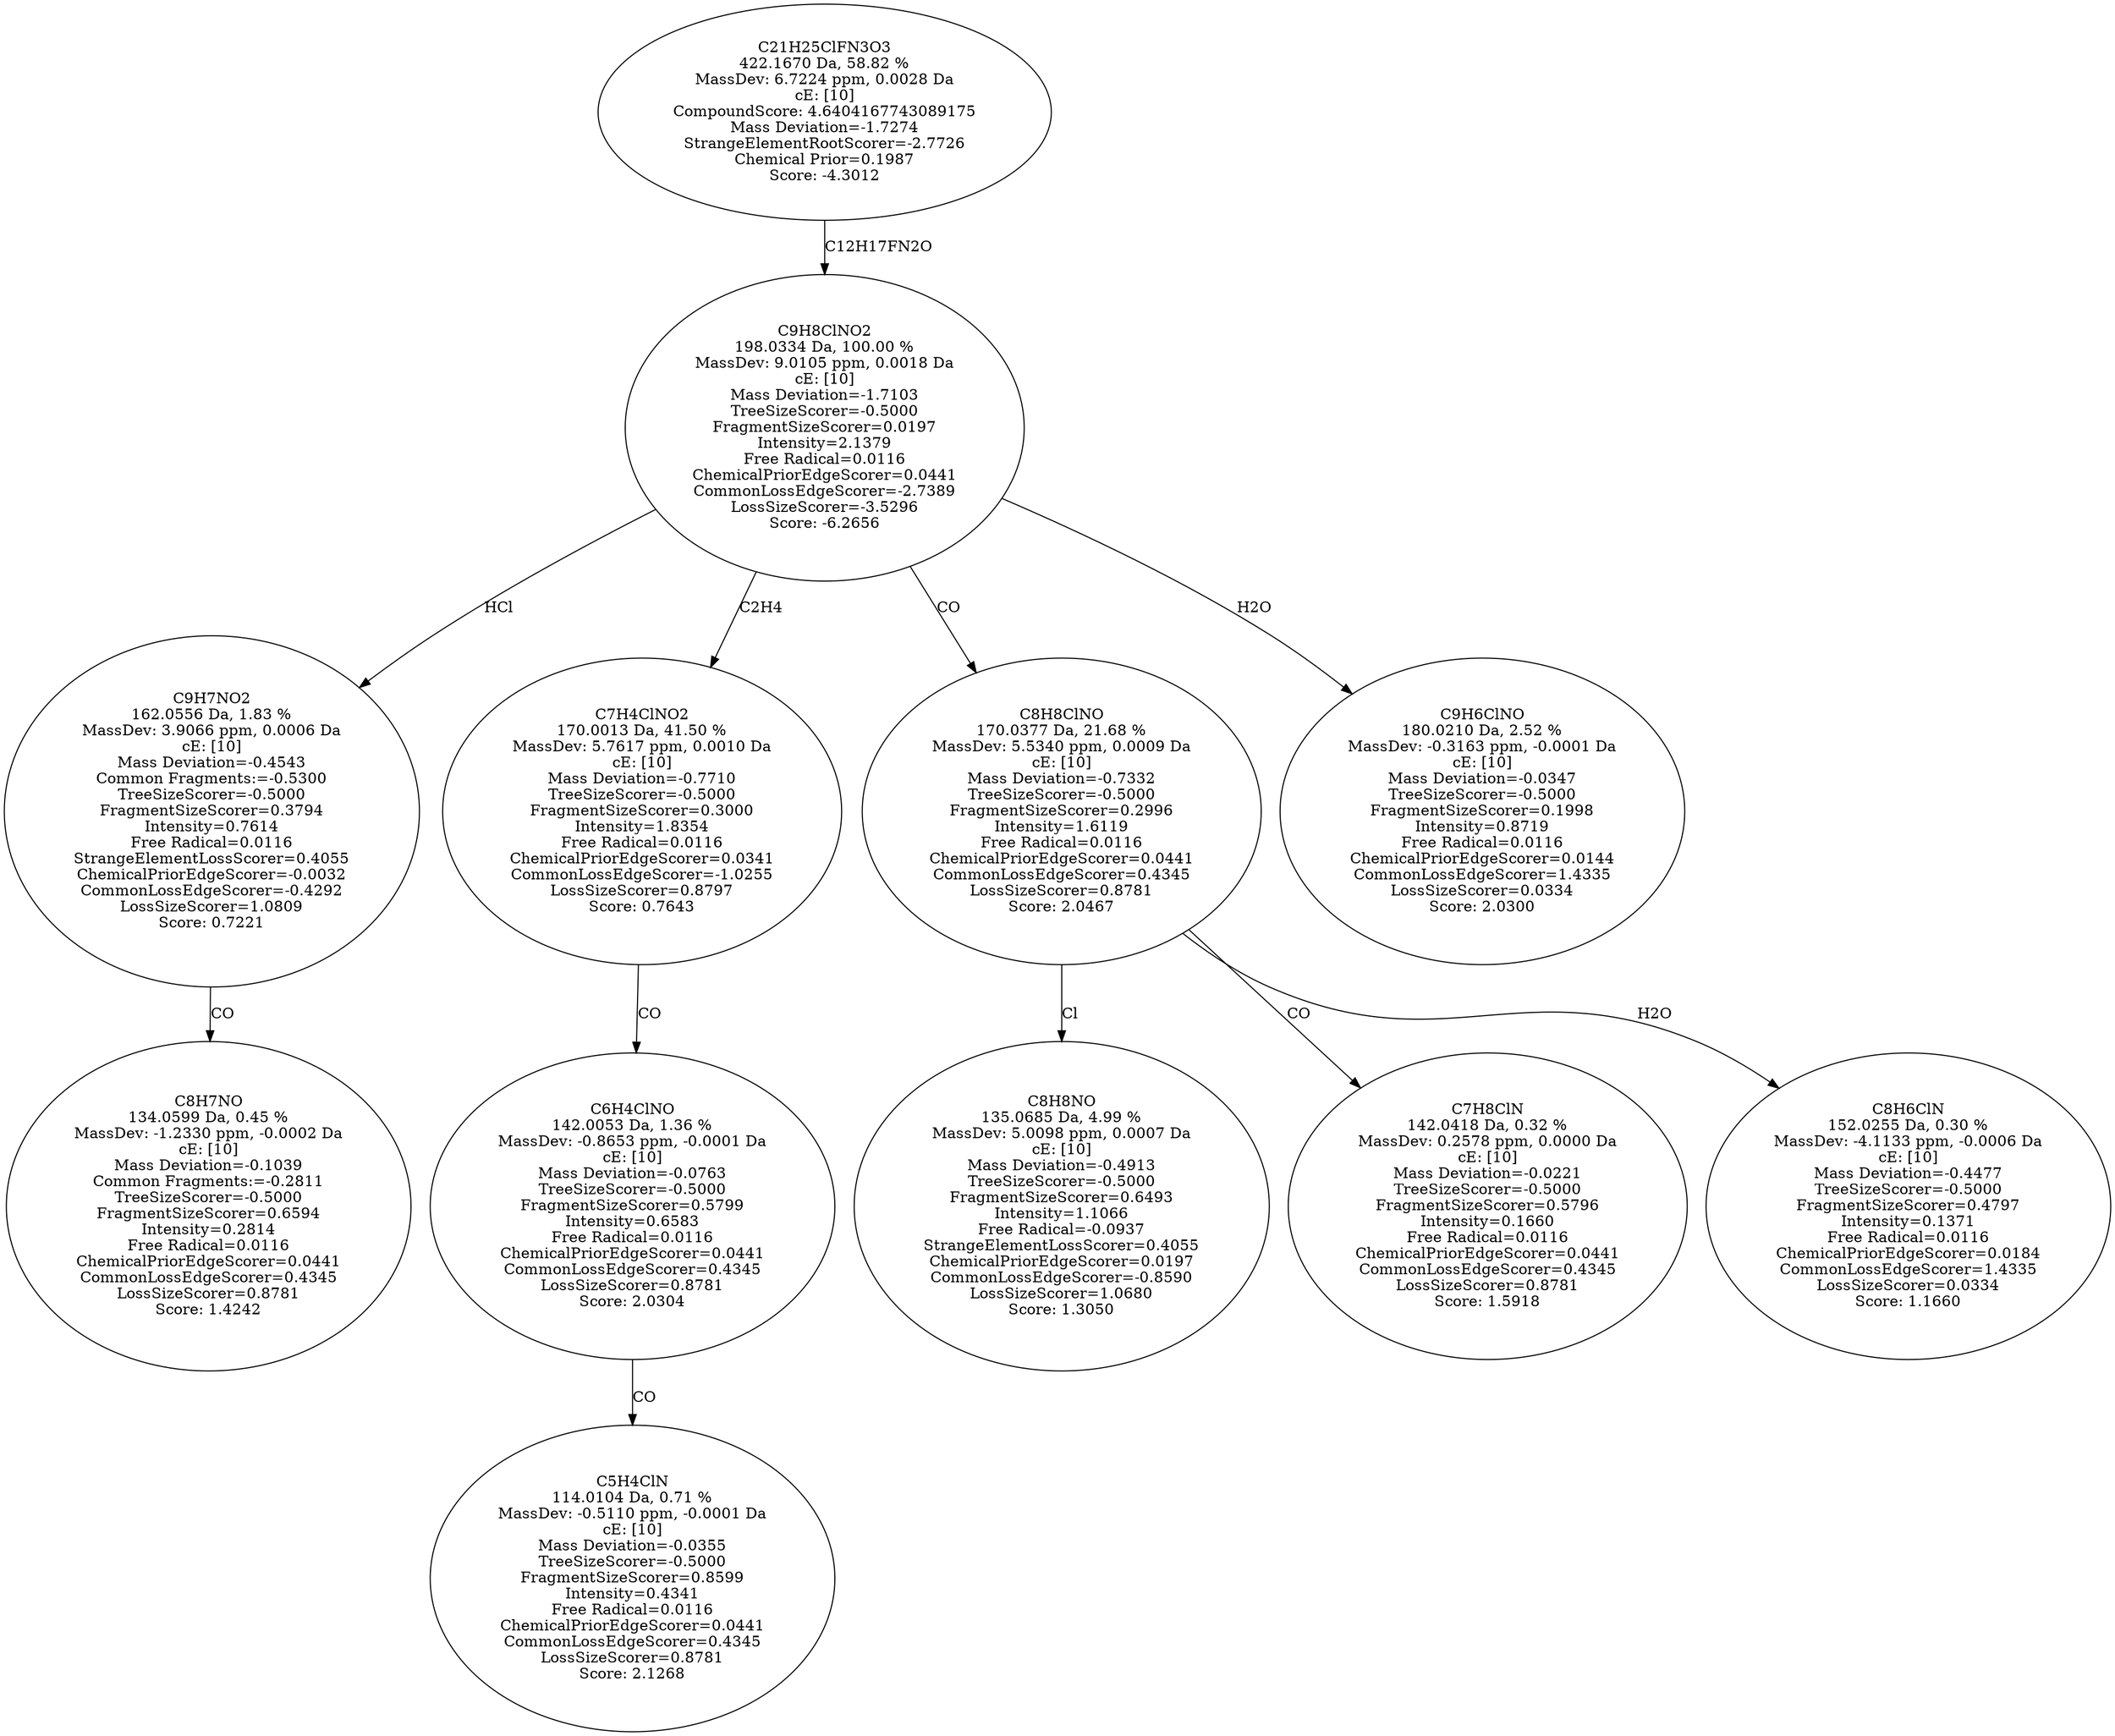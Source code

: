 strict digraph {
v1 [label="C8H7NO\n134.0599 Da, 0.45 %\nMassDev: -1.2330 ppm, -0.0002 Da\ncE: [10]\nMass Deviation=-0.1039\nCommon Fragments:=-0.2811\nTreeSizeScorer=-0.5000\nFragmentSizeScorer=0.6594\nIntensity=0.2814\nFree Radical=0.0116\nChemicalPriorEdgeScorer=0.0441\nCommonLossEdgeScorer=0.4345\nLossSizeScorer=0.8781\nScore: 1.4242"];
v2 [label="C9H7NO2\n162.0556 Da, 1.83 %\nMassDev: 3.9066 ppm, 0.0006 Da\ncE: [10]\nMass Deviation=-0.4543\nCommon Fragments:=-0.5300\nTreeSizeScorer=-0.5000\nFragmentSizeScorer=0.3794\nIntensity=0.7614\nFree Radical=0.0116\nStrangeElementLossScorer=0.4055\nChemicalPriorEdgeScorer=-0.0032\nCommonLossEdgeScorer=-0.4292\nLossSizeScorer=1.0809\nScore: 0.7221"];
v3 [label="C5H4ClN\n114.0104 Da, 0.71 %\nMassDev: -0.5110 ppm, -0.0001 Da\ncE: [10]\nMass Deviation=-0.0355\nTreeSizeScorer=-0.5000\nFragmentSizeScorer=0.8599\nIntensity=0.4341\nFree Radical=0.0116\nChemicalPriorEdgeScorer=0.0441\nCommonLossEdgeScorer=0.4345\nLossSizeScorer=0.8781\nScore: 2.1268"];
v4 [label="C6H4ClNO\n142.0053 Da, 1.36 %\nMassDev: -0.8653 ppm, -0.0001 Da\ncE: [10]\nMass Deviation=-0.0763\nTreeSizeScorer=-0.5000\nFragmentSizeScorer=0.5799\nIntensity=0.6583\nFree Radical=0.0116\nChemicalPriorEdgeScorer=0.0441\nCommonLossEdgeScorer=0.4345\nLossSizeScorer=0.8781\nScore: 2.0304"];
v5 [label="C7H4ClNO2\n170.0013 Da, 41.50 %\nMassDev: 5.7617 ppm, 0.0010 Da\ncE: [10]\nMass Deviation=-0.7710\nTreeSizeScorer=-0.5000\nFragmentSizeScorer=0.3000\nIntensity=1.8354\nFree Radical=0.0116\nChemicalPriorEdgeScorer=0.0341\nCommonLossEdgeScorer=-1.0255\nLossSizeScorer=0.8797\nScore: 0.7643"];
v6 [label="C8H8NO\n135.0685 Da, 4.99 %\nMassDev: 5.0098 ppm, 0.0007 Da\ncE: [10]\nMass Deviation=-0.4913\nTreeSizeScorer=-0.5000\nFragmentSizeScorer=0.6493\nIntensity=1.1066\nFree Radical=-0.0937\nStrangeElementLossScorer=0.4055\nChemicalPriorEdgeScorer=0.0197\nCommonLossEdgeScorer=-0.8590\nLossSizeScorer=1.0680\nScore: 1.3050"];
v7 [label="C7H8ClN\n142.0418 Da, 0.32 %\nMassDev: 0.2578 ppm, 0.0000 Da\ncE: [10]\nMass Deviation=-0.0221\nTreeSizeScorer=-0.5000\nFragmentSizeScorer=0.5796\nIntensity=0.1660\nFree Radical=0.0116\nChemicalPriorEdgeScorer=0.0441\nCommonLossEdgeScorer=0.4345\nLossSizeScorer=0.8781\nScore: 1.5918"];
v8 [label="C8H6ClN\n152.0255 Da, 0.30 %\nMassDev: -4.1133 ppm, -0.0006 Da\ncE: [10]\nMass Deviation=-0.4477\nTreeSizeScorer=-0.5000\nFragmentSizeScorer=0.4797\nIntensity=0.1371\nFree Radical=0.0116\nChemicalPriorEdgeScorer=0.0184\nCommonLossEdgeScorer=1.4335\nLossSizeScorer=0.0334\nScore: 1.1660"];
v9 [label="C8H8ClNO\n170.0377 Da, 21.68 %\nMassDev: 5.5340 ppm, 0.0009 Da\ncE: [10]\nMass Deviation=-0.7332\nTreeSizeScorer=-0.5000\nFragmentSizeScorer=0.2996\nIntensity=1.6119\nFree Radical=0.0116\nChemicalPriorEdgeScorer=0.0441\nCommonLossEdgeScorer=0.4345\nLossSizeScorer=0.8781\nScore: 2.0467"];
v10 [label="C9H6ClNO\n180.0210 Da, 2.52 %\nMassDev: -0.3163 ppm, -0.0001 Da\ncE: [10]\nMass Deviation=-0.0347\nTreeSizeScorer=-0.5000\nFragmentSizeScorer=0.1998\nIntensity=0.8719\nFree Radical=0.0116\nChemicalPriorEdgeScorer=0.0144\nCommonLossEdgeScorer=1.4335\nLossSizeScorer=0.0334\nScore: 2.0300"];
v11 [label="C9H8ClNO2\n198.0334 Da, 100.00 %\nMassDev: 9.0105 ppm, 0.0018 Da\ncE: [10]\nMass Deviation=-1.7103\nTreeSizeScorer=-0.5000\nFragmentSizeScorer=0.0197\nIntensity=2.1379\nFree Radical=0.0116\nChemicalPriorEdgeScorer=0.0441\nCommonLossEdgeScorer=-2.7389\nLossSizeScorer=-3.5296\nScore: -6.2656"];
v12 [label="C21H25ClFN3O3\n422.1670 Da, 58.82 %\nMassDev: 6.7224 ppm, 0.0028 Da\ncE: [10]\nCompoundScore: 4.6404167743089175\nMass Deviation=-1.7274\nStrangeElementRootScorer=-2.7726\nChemical Prior=0.1987\nScore: -4.3012"];
v2 -> v1 [label="CO"];
v11 -> v2 [label="HCl"];
v4 -> v3 [label="CO"];
v5 -> v4 [label="CO"];
v11 -> v5 [label="C2H4"];
v9 -> v6 [label="Cl"];
v9 -> v7 [label="CO"];
v9 -> v8 [label="H2O"];
v11 -> v9 [label="CO"];
v11 -> v10 [label="H2O"];
v12 -> v11 [label="C12H17FN2O"];
}